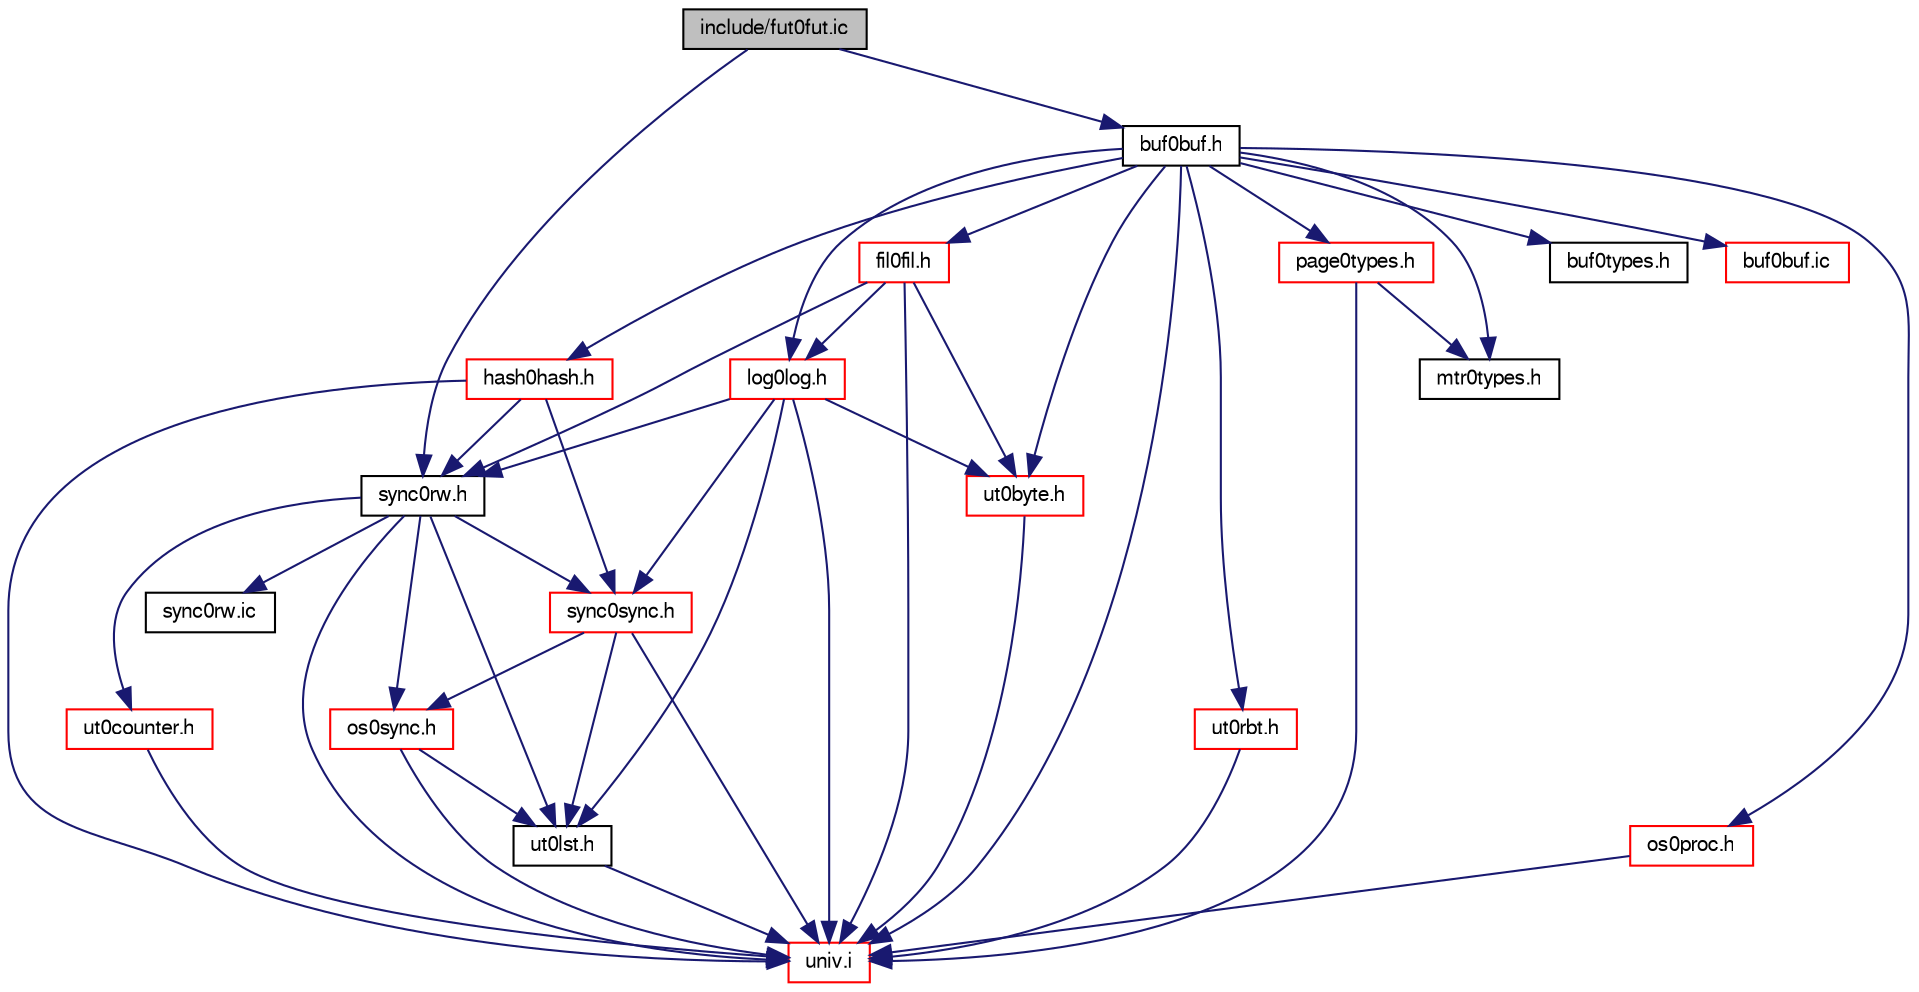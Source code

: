 digraph "include/fut0fut.ic"
{
  bgcolor="transparent";
  edge [fontname="FreeSans",fontsize="10",labelfontname="FreeSans",labelfontsize="10"];
  node [fontname="FreeSans",fontsize="10",shape=record];
  Node1 [label="include/fut0fut.ic",height=0.2,width=0.4,color="black", fillcolor="grey75", style="filled" fontcolor="black"];
  Node1 -> Node2 [color="midnightblue",fontsize="10",style="solid",fontname="FreeSans"];
  Node2 [label="sync0rw.h",height=0.2,width=0.4,color="black",URL="$sync0rw_8h.html"];
  Node2 -> Node3 [color="midnightblue",fontsize="10",style="solid",fontname="FreeSans"];
  Node3 [label="univ.i",height=0.2,width=0.4,color="red",URL="$univ_8i.html"];
  Node2 -> Node4 [color="midnightblue",fontsize="10",style="solid",fontname="FreeSans"];
  Node4 [label="ut0lst.h",height=0.2,width=0.4,color="black",URL="$ut0lst_8h.html"];
  Node4 -> Node3 [color="midnightblue",fontsize="10",style="solid",fontname="FreeSans"];
  Node2 -> Node5 [color="midnightblue",fontsize="10",style="solid",fontname="FreeSans"];
  Node5 [label="ut0counter.h",height=0.2,width=0.4,color="red",URL="$ut0counter_8h.html"];
  Node5 -> Node3 [color="midnightblue",fontsize="10",style="solid",fontname="FreeSans"];
  Node2 -> Node6 [color="midnightblue",fontsize="10",style="solid",fontname="FreeSans"];
  Node6 [label="sync0sync.h",height=0.2,width=0.4,color="red",URL="$sync0sync_8h.html"];
  Node6 -> Node3 [color="midnightblue",fontsize="10",style="solid",fontname="FreeSans"];
  Node6 -> Node4 [color="midnightblue",fontsize="10",style="solid",fontname="FreeSans"];
  Node6 -> Node7 [color="midnightblue",fontsize="10",style="solid",fontname="FreeSans"];
  Node7 [label="os0sync.h",height=0.2,width=0.4,color="red",URL="$os0sync_8h.html"];
  Node7 -> Node3 [color="midnightblue",fontsize="10",style="solid",fontname="FreeSans"];
  Node7 -> Node4 [color="midnightblue",fontsize="10",style="solid",fontname="FreeSans"];
  Node2 -> Node7 [color="midnightblue",fontsize="10",style="solid",fontname="FreeSans"];
  Node2 -> Node8 [color="midnightblue",fontsize="10",style="solid",fontname="FreeSans"];
  Node8 [label="sync0rw.ic",height=0.2,width=0.4,color="black",URL="$sync0rw_8ic.html"];
  Node1 -> Node9 [color="midnightblue",fontsize="10",style="solid",fontname="FreeSans"];
  Node9 [label="buf0buf.h",height=0.2,width=0.4,color="black",URL="$buf0buf_8h.html"];
  Node9 -> Node3 [color="midnightblue",fontsize="10",style="solid",fontname="FreeSans"];
  Node9 -> Node10 [color="midnightblue",fontsize="10",style="solid",fontname="FreeSans"];
  Node10 [label="fil0fil.h",height=0.2,width=0.4,color="red",URL="$fil0fil_8h.html"];
  Node10 -> Node3 [color="midnightblue",fontsize="10",style="solid",fontname="FreeSans"];
  Node10 -> Node11 [color="midnightblue",fontsize="10",style="solid",fontname="FreeSans"];
  Node11 [label="ut0byte.h",height=0.2,width=0.4,color="red",URL="$ut0byte_8h.html"];
  Node11 -> Node3 [color="midnightblue",fontsize="10",style="solid",fontname="FreeSans"];
  Node10 -> Node2 [color="midnightblue",fontsize="10",style="solid",fontname="FreeSans"];
  Node10 -> Node12 [color="midnightblue",fontsize="10",style="solid",fontname="FreeSans"];
  Node12 [label="log0log.h",height=0.2,width=0.4,color="red",URL="$log0log_8h.html"];
  Node12 -> Node3 [color="midnightblue",fontsize="10",style="solid",fontname="FreeSans"];
  Node12 -> Node11 [color="midnightblue",fontsize="10",style="solid",fontname="FreeSans"];
  Node12 -> Node4 [color="midnightblue",fontsize="10",style="solid",fontname="FreeSans"];
  Node12 -> Node6 [color="midnightblue",fontsize="10",style="solid",fontname="FreeSans"];
  Node12 -> Node2 [color="midnightblue",fontsize="10",style="solid",fontname="FreeSans"];
  Node9 -> Node13 [color="midnightblue",fontsize="10",style="solid",fontname="FreeSans"];
  Node13 [label="mtr0types.h",height=0.2,width=0.4,color="black",URL="$mtr0types_8h.html"];
  Node9 -> Node14 [color="midnightblue",fontsize="10",style="solid",fontname="FreeSans"];
  Node14 [label="buf0types.h",height=0.2,width=0.4,color="black",URL="$buf0types_8h.html"];
  Node9 -> Node15 [color="midnightblue",fontsize="10",style="solid",fontname="FreeSans"];
  Node15 [label="hash0hash.h",height=0.2,width=0.4,color="red",URL="$hash0hash_8h.html"];
  Node15 -> Node3 [color="midnightblue",fontsize="10",style="solid",fontname="FreeSans"];
  Node15 -> Node6 [color="midnightblue",fontsize="10",style="solid",fontname="FreeSans"];
  Node15 -> Node2 [color="midnightblue",fontsize="10",style="solid",fontname="FreeSans"];
  Node9 -> Node11 [color="midnightblue",fontsize="10",style="solid",fontname="FreeSans"];
  Node9 -> Node16 [color="midnightblue",fontsize="10",style="solid",fontname="FreeSans"];
  Node16 [label="page0types.h",height=0.2,width=0.4,color="red",URL="$page0types_8h.html"];
  Node16 -> Node3 [color="midnightblue",fontsize="10",style="solid",fontname="FreeSans"];
  Node16 -> Node13 [color="midnightblue",fontsize="10",style="solid",fontname="FreeSans"];
  Node9 -> Node17 [color="midnightblue",fontsize="10",style="solid",fontname="FreeSans"];
  Node17 [label="ut0rbt.h",height=0.2,width=0.4,color="red",URL="$ut0rbt_8h.html"];
  Node17 -> Node3 [color="midnightblue",fontsize="10",style="solid",fontname="FreeSans"];
  Node9 -> Node18 [color="midnightblue",fontsize="10",style="solid",fontname="FreeSans"];
  Node18 [label="os0proc.h",height=0.2,width=0.4,color="red",URL="$os0proc_8h.html"];
  Node18 -> Node3 [color="midnightblue",fontsize="10",style="solid",fontname="FreeSans"];
  Node9 -> Node12 [color="midnightblue",fontsize="10",style="solid",fontname="FreeSans"];
  Node9 -> Node19 [color="midnightblue",fontsize="10",style="solid",fontname="FreeSans"];
  Node19 [label="buf0buf.ic",height=0.2,width=0.4,color="red",URL="$buf0buf_8ic.html"];
}
